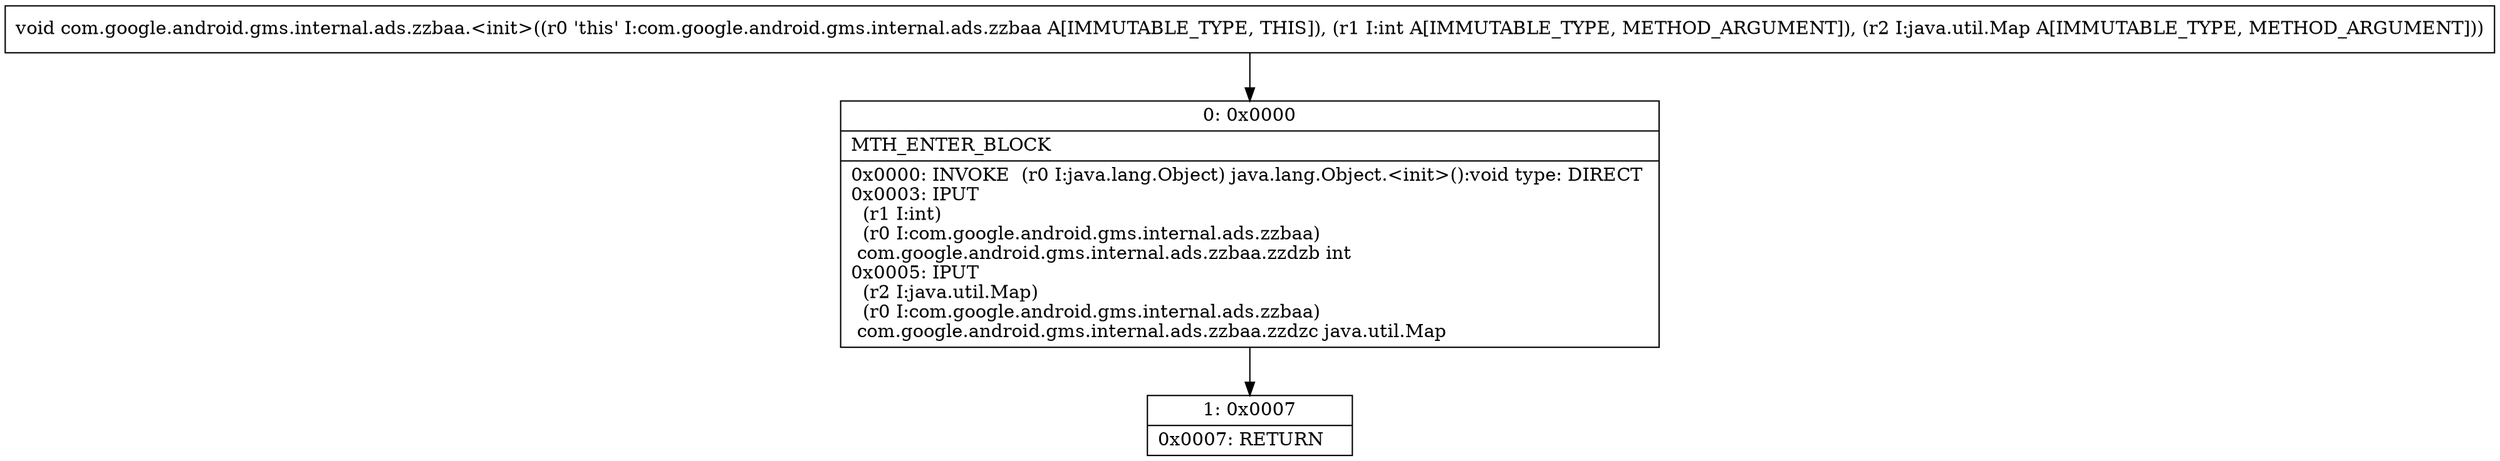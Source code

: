 digraph "CFG forcom.google.android.gms.internal.ads.zzbaa.\<init\>(ILjava\/util\/Map;)V" {
Node_0 [shape=record,label="{0\:\ 0x0000|MTH_ENTER_BLOCK\l|0x0000: INVOKE  (r0 I:java.lang.Object) java.lang.Object.\<init\>():void type: DIRECT \l0x0003: IPUT  \l  (r1 I:int)\l  (r0 I:com.google.android.gms.internal.ads.zzbaa)\l com.google.android.gms.internal.ads.zzbaa.zzdzb int \l0x0005: IPUT  \l  (r2 I:java.util.Map)\l  (r0 I:com.google.android.gms.internal.ads.zzbaa)\l com.google.android.gms.internal.ads.zzbaa.zzdzc java.util.Map \l}"];
Node_1 [shape=record,label="{1\:\ 0x0007|0x0007: RETURN   \l}"];
MethodNode[shape=record,label="{void com.google.android.gms.internal.ads.zzbaa.\<init\>((r0 'this' I:com.google.android.gms.internal.ads.zzbaa A[IMMUTABLE_TYPE, THIS]), (r1 I:int A[IMMUTABLE_TYPE, METHOD_ARGUMENT]), (r2 I:java.util.Map A[IMMUTABLE_TYPE, METHOD_ARGUMENT])) }"];
MethodNode -> Node_0;
Node_0 -> Node_1;
}


